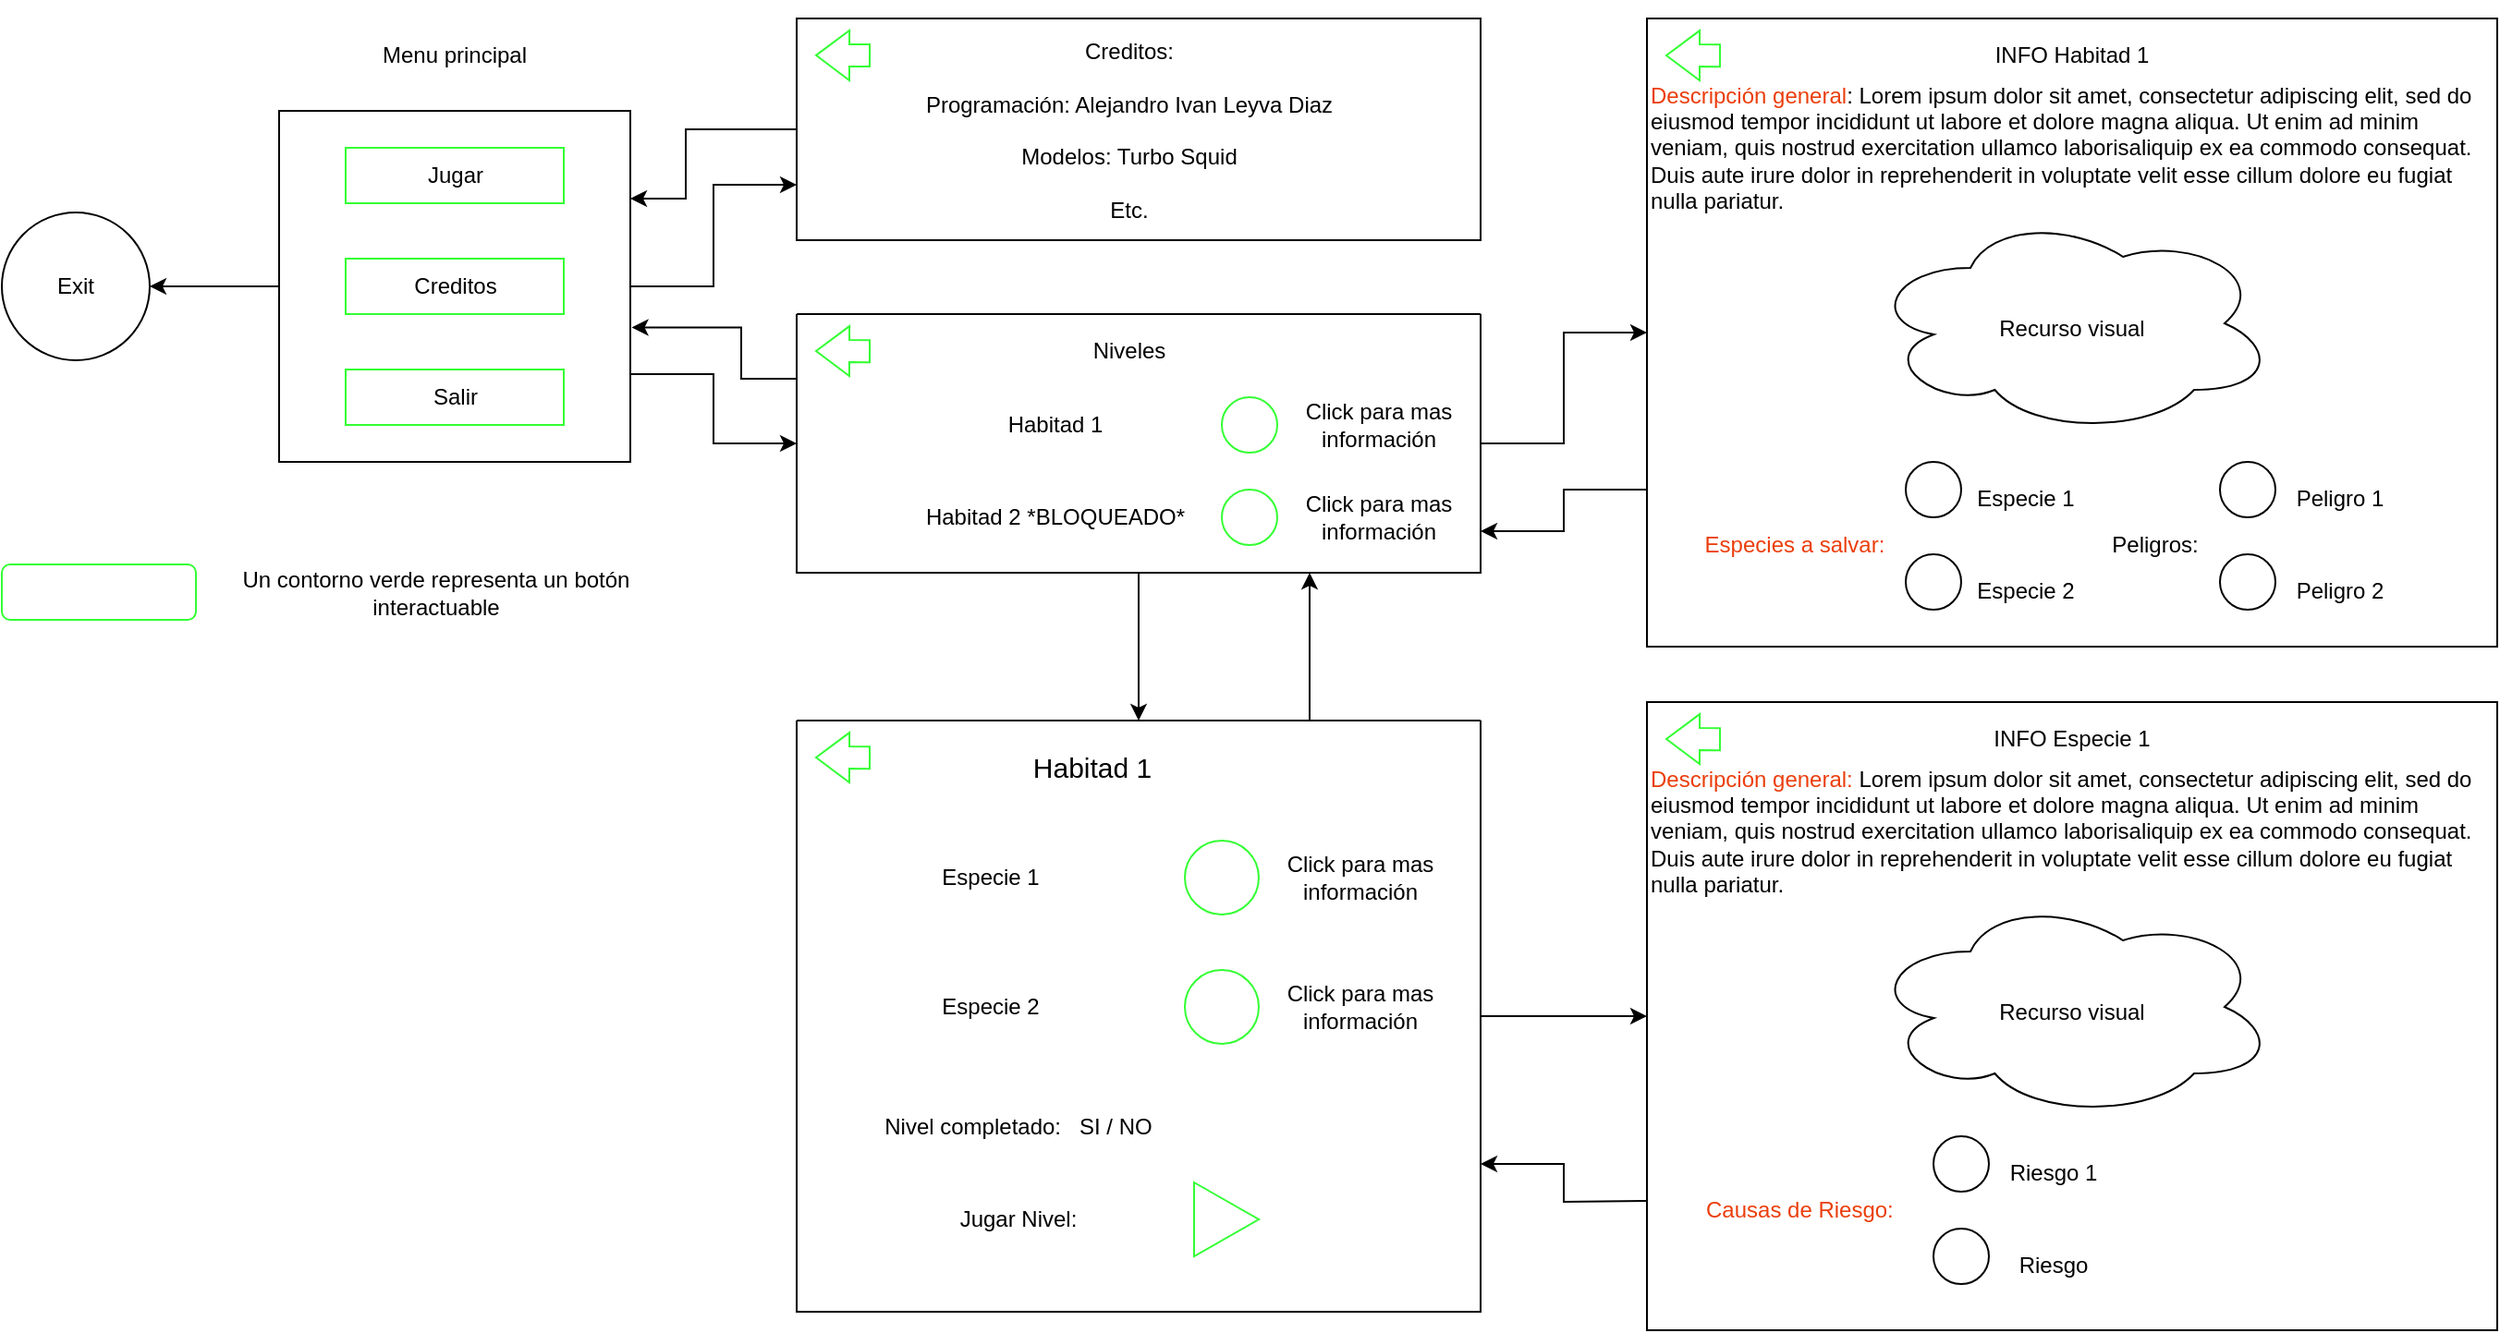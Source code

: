 <mxfile version="22.0.8" type="github">
  <diagram name="Page-1" id="2YBvvXClWsGukQMizWep">
    <mxGraphModel dx="2465" dy="871" grid="1" gridSize="10" guides="1" tooltips="1" connect="1" arrows="1" fold="1" page="1" pageScale="1" pageWidth="850" pageHeight="1100" math="0" shadow="0">
      <root>
        <mxCell id="0" />
        <mxCell id="1" parent="0" />
        <mxCell id="MVG4GWvltwTv5QBTx27n-12" style="edgeStyle=orthogonalEdgeStyle;rounded=0;orthogonalLoop=1;jettySize=auto;html=1;entryX=0;entryY=0.75;entryDx=0;entryDy=0;" edge="1" parent="1" source="MVG4GWvltwTv5QBTx27n-1" target="MVG4GWvltwTv5QBTx27n-6">
          <mxGeometry relative="1" as="geometry" />
        </mxCell>
        <mxCell id="MVG4GWvltwTv5QBTx27n-15" style="edgeStyle=orthogonalEdgeStyle;rounded=0;orthogonalLoop=1;jettySize=auto;html=1;exitX=1;exitY=0.75;exitDx=0;exitDy=0;entryX=0;entryY=0.5;entryDx=0;entryDy=0;" edge="1" parent="1" source="MVG4GWvltwTv5QBTx27n-1" target="MVG4GWvltwTv5QBTx27n-14">
          <mxGeometry relative="1" as="geometry" />
        </mxCell>
        <mxCell id="MVG4GWvltwTv5QBTx27n-29" style="edgeStyle=orthogonalEdgeStyle;rounded=0;orthogonalLoop=1;jettySize=auto;html=1;entryX=1;entryY=0.5;entryDx=0;entryDy=0;" edge="1" parent="1" source="MVG4GWvltwTv5QBTx27n-1" target="MVG4GWvltwTv5QBTx27n-28">
          <mxGeometry relative="1" as="geometry" />
        </mxCell>
        <mxCell id="MVG4GWvltwTv5QBTx27n-1" value="" style="whiteSpace=wrap;html=1;aspect=fixed;" vertex="1" parent="1">
          <mxGeometry x="40" y="90" width="190" height="190" as="geometry" />
        </mxCell>
        <mxCell id="MVG4GWvltwTv5QBTx27n-2" value="Menu principal" style="text;html=1;strokeColor=none;fillColor=none;align=center;verticalAlign=middle;whiteSpace=wrap;rounded=0;" vertex="1" parent="1">
          <mxGeometry x="40" y="30" width="190" height="60" as="geometry" />
        </mxCell>
        <mxCell id="MVG4GWvltwTv5QBTx27n-11" style="edgeStyle=orthogonalEdgeStyle;rounded=0;orthogonalLoop=1;jettySize=auto;html=1;entryX=1;entryY=0.25;entryDx=0;entryDy=0;" edge="1" parent="1" source="MVG4GWvltwTv5QBTx27n-6" target="MVG4GWvltwTv5QBTx27n-1">
          <mxGeometry relative="1" as="geometry">
            <Array as="points">
              <mxPoint x="260" y="100" />
              <mxPoint x="260" y="138" />
            </Array>
          </mxGeometry>
        </mxCell>
        <mxCell id="MVG4GWvltwTv5QBTx27n-6" value="" style="rounded=0;whiteSpace=wrap;html=1;" vertex="1" parent="1">
          <mxGeometry x="320" y="40" width="370" height="120" as="geometry" />
        </mxCell>
        <mxCell id="MVG4GWvltwTv5QBTx27n-7" value="&lt;div&gt;Programación: Alejandro Ivan Leyva Diaz&lt;/div&gt;&lt;div&gt;&lt;br&gt;&lt;/div&gt;&lt;div&gt;Modelos: Turbo Squid&lt;/div&gt;&lt;div&gt;&lt;br&gt;&lt;/div&gt;&lt;div&gt;Etc.&lt;br&gt;&lt;/div&gt;" style="text;html=1;strokeColor=none;fillColor=none;align=center;verticalAlign=middle;whiteSpace=wrap;rounded=0;" vertex="1" parent="1">
          <mxGeometry x="360" y="70" width="280" height="90" as="geometry" />
        </mxCell>
        <mxCell id="MVG4GWvltwTv5QBTx27n-8" value="&lt;div&gt;Creditos:&lt;/div&gt;&lt;div&gt;&lt;br&gt;&lt;/div&gt;" style="text;html=1;strokeColor=none;fillColor=none;align=center;verticalAlign=middle;whiteSpace=wrap;rounded=0;" vertex="1" parent="1">
          <mxGeometry x="360" y="60" width="280" height="10" as="geometry" />
        </mxCell>
        <mxCell id="MVG4GWvltwTv5QBTx27n-9" value="" style="shape=flexArrow;endArrow=classic;html=1;rounded=0;width=12;endSize=5.67;endWidth=14;strokeColor=#33FF33;" edge="1" parent="1">
          <mxGeometry width="50" height="50" relative="1" as="geometry">
            <mxPoint x="360" y="60" as="sourcePoint" />
            <mxPoint x="330" y="59.92" as="targetPoint" />
          </mxGeometry>
        </mxCell>
        <mxCell id="MVG4GWvltwTv5QBTx27n-50" style="edgeStyle=orthogonalEdgeStyle;rounded=0;orthogonalLoop=1;jettySize=auto;html=1;entryX=0.5;entryY=0;entryDx=0;entryDy=0;" edge="1" parent="1" source="MVG4GWvltwTv5QBTx27n-14" target="MVG4GWvltwTv5QBTx27n-32">
          <mxGeometry relative="1" as="geometry" />
        </mxCell>
        <mxCell id="MVG4GWvltwTv5QBTx27n-55" style="edgeStyle=orthogonalEdgeStyle;rounded=0;orthogonalLoop=1;jettySize=auto;html=1;entryX=0;entryY=0.5;entryDx=0;entryDy=0;" edge="1" parent="1" source="MVG4GWvltwTv5QBTx27n-14" target="MVG4GWvltwTv5QBTx27n-54">
          <mxGeometry relative="1" as="geometry" />
        </mxCell>
        <mxCell id="MVG4GWvltwTv5QBTx27n-14" value="" style="swimlane;startSize=0;" vertex="1" parent="1">
          <mxGeometry x="320" y="200" width="370" height="140" as="geometry" />
        </mxCell>
        <mxCell id="MVG4GWvltwTv5QBTx27n-16" value="Niveles" style="text;html=1;strokeColor=none;fillColor=none;align=center;verticalAlign=middle;whiteSpace=wrap;rounded=0;" vertex="1" parent="MVG4GWvltwTv5QBTx27n-14">
          <mxGeometry x="40" width="280" height="40" as="geometry" />
        </mxCell>
        <mxCell id="MVG4GWvltwTv5QBTx27n-18" value="" style="shape=flexArrow;endArrow=classic;html=1;rounded=0;width=12;endSize=5.67;endWidth=14;strokeColor=#33FF33;" edge="1" parent="MVG4GWvltwTv5QBTx27n-14">
          <mxGeometry width="50" height="50" relative="1" as="geometry">
            <mxPoint x="40" y="20.08" as="sourcePoint" />
            <mxPoint x="10" y="20" as="targetPoint" />
          </mxGeometry>
        </mxCell>
        <mxCell id="MVG4GWvltwTv5QBTx27n-20" value="" style="ellipse;whiteSpace=wrap;html=1;aspect=fixed;strokeColor=#33FF33;" vertex="1" parent="MVG4GWvltwTv5QBTx27n-14">
          <mxGeometry x="230" y="45" width="30" height="30" as="geometry" />
        </mxCell>
        <mxCell id="MVG4GWvltwTv5QBTx27n-22" value="" style="ellipse;whiteSpace=wrap;html=1;aspect=fixed;strokeColor=#33FF33;" vertex="1" parent="MVG4GWvltwTv5QBTx27n-14">
          <mxGeometry x="230" y="95" width="30" height="30" as="geometry" />
        </mxCell>
        <mxCell id="MVG4GWvltwTv5QBTx27n-24" value="Habitad 1" style="text;html=1;strokeColor=none;fillColor=none;align=center;verticalAlign=middle;whiteSpace=wrap;rounded=0;" vertex="1" parent="MVG4GWvltwTv5QBTx27n-14">
          <mxGeometry x="60" y="40" width="160" height="40" as="geometry" />
        </mxCell>
        <mxCell id="MVG4GWvltwTv5QBTx27n-25" value="Habitad 2 *BLOQUEADO*" style="text;html=1;strokeColor=none;fillColor=none;align=center;verticalAlign=middle;whiteSpace=wrap;rounded=0;" vertex="1" parent="MVG4GWvltwTv5QBTx27n-14">
          <mxGeometry x="60" y="90" width="160" height="40" as="geometry" />
        </mxCell>
        <mxCell id="MVG4GWvltwTv5QBTx27n-48" value="Click para mas información" style="text;html=1;strokeColor=none;fillColor=none;align=center;verticalAlign=middle;whiteSpace=wrap;rounded=0;" vertex="1" parent="MVG4GWvltwTv5QBTx27n-14">
          <mxGeometry x="260" y="45" width="110" height="30" as="geometry" />
        </mxCell>
        <mxCell id="MVG4GWvltwTv5QBTx27n-49" value="Click para mas información" style="text;html=1;strokeColor=none;fillColor=none;align=center;verticalAlign=middle;whiteSpace=wrap;rounded=0;" vertex="1" parent="MVG4GWvltwTv5QBTx27n-14">
          <mxGeometry x="260" y="95" width="110" height="30" as="geometry" />
        </mxCell>
        <mxCell id="MVG4GWvltwTv5QBTx27n-26" style="edgeStyle=orthogonalEdgeStyle;rounded=0;orthogonalLoop=1;jettySize=auto;html=1;exitX=0;exitY=0.25;exitDx=0;exitDy=0;entryX=1.004;entryY=0.617;entryDx=0;entryDy=0;entryPerimeter=0;" edge="1" parent="1" source="MVG4GWvltwTv5QBTx27n-14" target="MVG4GWvltwTv5QBTx27n-1">
          <mxGeometry relative="1" as="geometry">
            <Array as="points">
              <mxPoint x="290" y="235" />
              <mxPoint x="290" y="207" />
            </Array>
          </mxGeometry>
        </mxCell>
        <mxCell id="MVG4GWvltwTv5QBTx27n-28" value="" style="ellipse;whiteSpace=wrap;html=1;aspect=fixed;" vertex="1" parent="1">
          <mxGeometry x="-110" y="145" width="80" height="80" as="geometry" />
        </mxCell>
        <mxCell id="MVG4GWvltwTv5QBTx27n-30" value="Exit" style="text;html=1;strokeColor=none;fillColor=none;align=center;verticalAlign=middle;whiteSpace=wrap;rounded=0;" vertex="1" parent="1">
          <mxGeometry x="-100" y="170" width="60" height="30" as="geometry" />
        </mxCell>
        <mxCell id="MVG4GWvltwTv5QBTx27n-51" style="edgeStyle=orthogonalEdgeStyle;rounded=0;orthogonalLoop=1;jettySize=auto;html=1;exitX=0.75;exitY=0;exitDx=0;exitDy=0;entryX=0.75;entryY=1;entryDx=0;entryDy=0;" edge="1" parent="1" source="MVG4GWvltwTv5QBTx27n-32" target="MVG4GWvltwTv5QBTx27n-14">
          <mxGeometry relative="1" as="geometry" />
        </mxCell>
        <mxCell id="MVG4GWvltwTv5QBTx27n-92" style="edgeStyle=orthogonalEdgeStyle;rounded=0;orthogonalLoop=1;jettySize=auto;html=1;entryX=0;entryY=0.5;entryDx=0;entryDy=0;" edge="1" parent="1" source="MVG4GWvltwTv5QBTx27n-32" target="MVG4GWvltwTv5QBTx27n-76">
          <mxGeometry relative="1" as="geometry" />
        </mxCell>
        <mxCell id="MVG4GWvltwTv5QBTx27n-32" value="" style="swimlane;startSize=0;" vertex="1" parent="1">
          <mxGeometry x="320" y="420" width="370" height="320" as="geometry" />
        </mxCell>
        <mxCell id="MVG4GWvltwTv5QBTx27n-33" value="" style="shape=flexArrow;endArrow=classic;html=1;rounded=0;width=12;endSize=5.67;endWidth=14;strokeColor=#33FF33;" edge="1" parent="MVG4GWvltwTv5QBTx27n-32">
          <mxGeometry width="50" height="50" relative="1" as="geometry">
            <mxPoint x="40" y="20.08" as="sourcePoint" />
            <mxPoint x="10" y="20" as="targetPoint" />
          </mxGeometry>
        </mxCell>
        <mxCell id="MVG4GWvltwTv5QBTx27n-34" value="&lt;font style=&quot;font-size: 15px;&quot;&gt;Habitad 1&lt;/font&gt;" style="text;html=1;strokeColor=none;fillColor=none;align=center;verticalAlign=middle;whiteSpace=wrap;rounded=0;" vertex="1" parent="MVG4GWvltwTv5QBTx27n-32">
          <mxGeometry x="115" y="10" width="90" height="30" as="geometry" />
        </mxCell>
        <mxCell id="MVG4GWvltwTv5QBTx27n-39" value="Especie 1" style="text;html=1;strokeColor=none;fillColor=none;align=center;verticalAlign=middle;whiteSpace=wrap;rounded=0;" vertex="1" parent="MVG4GWvltwTv5QBTx27n-32">
          <mxGeometry y="60" width="210" height="50" as="geometry" />
        </mxCell>
        <mxCell id="MVG4GWvltwTv5QBTx27n-40" value="Especie 2" style="text;html=1;strokeColor=none;fillColor=none;align=center;verticalAlign=middle;whiteSpace=wrap;rounded=0;" vertex="1" parent="MVG4GWvltwTv5QBTx27n-32">
          <mxGeometry y="130" width="210" height="50" as="geometry" />
        </mxCell>
        <mxCell id="MVG4GWvltwTv5QBTx27n-42" value="" style="ellipse;whiteSpace=wrap;html=1;aspect=fixed;strokeColor=#33FF33;" vertex="1" parent="MVG4GWvltwTv5QBTx27n-32">
          <mxGeometry x="210" y="65" width="40" height="40" as="geometry" />
        </mxCell>
        <mxCell id="MVG4GWvltwTv5QBTx27n-43" value="" style="ellipse;whiteSpace=wrap;html=1;aspect=fixed;strokeColor=#33FF33;" vertex="1" parent="MVG4GWvltwTv5QBTx27n-32">
          <mxGeometry x="210" y="135" width="40" height="40" as="geometry" />
        </mxCell>
        <mxCell id="MVG4GWvltwTv5QBTx27n-45" value="Click para mas información" style="text;html=1;strokeColor=none;fillColor=none;align=center;verticalAlign=middle;whiteSpace=wrap;rounded=0;" vertex="1" parent="MVG4GWvltwTv5QBTx27n-32">
          <mxGeometry x="250" y="70" width="110" height="30" as="geometry" />
        </mxCell>
        <mxCell id="MVG4GWvltwTv5QBTx27n-46" value="Click para mas información" style="text;html=1;strokeColor=none;fillColor=none;align=center;verticalAlign=middle;whiteSpace=wrap;rounded=0;" vertex="1" parent="MVG4GWvltwTv5QBTx27n-32">
          <mxGeometry x="250" y="140" width="110" height="30" as="geometry" />
        </mxCell>
        <mxCell id="MVG4GWvltwTv5QBTx27n-47" value="Nivel completado:&amp;nbsp;&amp;nbsp; SI / NO" style="text;html=1;strokeColor=none;fillColor=none;align=center;verticalAlign=middle;whiteSpace=wrap;rounded=0;" vertex="1" parent="MVG4GWvltwTv5QBTx27n-32">
          <mxGeometry y="200" width="240" height="40" as="geometry" />
        </mxCell>
        <mxCell id="MVG4GWvltwTv5QBTx27n-52" value="" style="triangle;whiteSpace=wrap;html=1;strokeColor=#33FF33;" vertex="1" parent="MVG4GWvltwTv5QBTx27n-32">
          <mxGeometry x="215" y="250" width="35" height="40" as="geometry" />
        </mxCell>
        <mxCell id="MVG4GWvltwTv5QBTx27n-53" value="Jugar Nivel:" style="text;html=1;strokeColor=none;fillColor=none;align=center;verticalAlign=middle;whiteSpace=wrap;rounded=0;" vertex="1" parent="MVG4GWvltwTv5QBTx27n-32">
          <mxGeometry x="50" y="250" width="140" height="40" as="geometry" />
        </mxCell>
        <mxCell id="MVG4GWvltwTv5QBTx27n-93" style="edgeStyle=orthogonalEdgeStyle;rounded=0;orthogonalLoop=1;jettySize=auto;html=1;exitX=0;exitY=0.75;exitDx=0;exitDy=0;entryX=1;entryY=0.75;entryDx=0;entryDy=0;" edge="1" parent="1" source="MVG4GWvltwTv5QBTx27n-54" target="MVG4GWvltwTv5QBTx27n-49">
          <mxGeometry relative="1" as="geometry" />
        </mxCell>
        <mxCell id="MVG4GWvltwTv5QBTx27n-54" value="" style="rounded=0;whiteSpace=wrap;html=1;" vertex="1" parent="1">
          <mxGeometry x="780" y="40" width="460" height="340" as="geometry" />
        </mxCell>
        <mxCell id="MVG4GWvltwTv5QBTx27n-56" value="INFO Habitad 1" style="text;html=1;strokeColor=none;fillColor=none;align=center;verticalAlign=middle;whiteSpace=wrap;rounded=0;" vertex="1" parent="1">
          <mxGeometry x="950" y="45" width="120" height="30" as="geometry" />
        </mxCell>
        <mxCell id="MVG4GWvltwTv5QBTx27n-57" value="&lt;div align=&quot;left&quot;&gt;&lt;font color=&quot;#eb3e0c&quot;&gt;Descripción general&lt;/font&gt;: Lorem ipsum dolor sit amet, consectetur adipiscing elit, sed do eiusmod tempor incididunt ut labore et dolore magna aliqua. Ut enim ad minim veniam, quis nostrud exercitation ullamco laborisaliquip ex ea commodo consequat. Duis aute irure dolor in reprehenderit in voluptate velit esse cillum dolore eu fugiat nulla pariatur. &lt;/div&gt;" style="text;html=1;strokeColor=none;fillColor=none;align=left;verticalAlign=middle;whiteSpace=wrap;rounded=0;" vertex="1" parent="1">
          <mxGeometry x="780" y="75" width="460" height="70" as="geometry" />
        </mxCell>
        <mxCell id="MVG4GWvltwTv5QBTx27n-59" value="" style="ellipse;shape=cloud;whiteSpace=wrap;html=1;" vertex="1" parent="1">
          <mxGeometry x="900" y="145" width="220" height="120" as="geometry" />
        </mxCell>
        <mxCell id="MVG4GWvltwTv5QBTx27n-60" value="Recurso visual" style="text;html=1;strokeColor=none;fillColor=none;align=center;verticalAlign=middle;whiteSpace=wrap;rounded=0;" vertex="1" parent="1">
          <mxGeometry x="965" y="190" width="90" height="35" as="geometry" />
        </mxCell>
        <mxCell id="MVG4GWvltwTv5QBTx27n-62" value="&lt;font color=&quot;#eb3e0c&quot;&gt;Especies a salvar:&lt;/font&gt;" style="text;html=1;strokeColor=none;fillColor=none;align=center;verticalAlign=middle;whiteSpace=wrap;rounded=0;" vertex="1" parent="1">
          <mxGeometry x="780" y="310" width="160" height="30" as="geometry" />
        </mxCell>
        <mxCell id="MVG4GWvltwTv5QBTx27n-63" value="" style="ellipse;whiteSpace=wrap;html=1;aspect=fixed;" vertex="1" parent="1">
          <mxGeometry x="920" y="280" width="30" height="30" as="geometry" />
        </mxCell>
        <mxCell id="MVG4GWvltwTv5QBTx27n-64" value="" style="ellipse;whiteSpace=wrap;html=1;aspect=fixed;" vertex="1" parent="1">
          <mxGeometry x="920" y="330" width="30" height="30" as="geometry" />
        </mxCell>
        <mxCell id="MVG4GWvltwTv5QBTx27n-65" value="" style="ellipse;whiteSpace=wrap;html=1;aspect=fixed;" vertex="1" parent="1">
          <mxGeometry x="1090" y="330" width="30" height="30" as="geometry" />
        </mxCell>
        <mxCell id="MVG4GWvltwTv5QBTx27n-66" value="" style="ellipse;whiteSpace=wrap;html=1;aspect=fixed;" vertex="1" parent="1">
          <mxGeometry x="1090" y="280" width="30" height="30" as="geometry" />
        </mxCell>
        <mxCell id="MVG4GWvltwTv5QBTx27n-67" value="Peligros:" style="text;html=1;strokeColor=none;fillColor=none;align=center;verticalAlign=middle;whiteSpace=wrap;rounded=0;" vertex="1" parent="1">
          <mxGeometry x="1020" y="310" width="70" height="30" as="geometry" />
        </mxCell>
        <mxCell id="MVG4GWvltwTv5QBTx27n-68" value="Especie 1" style="text;html=1;strokeColor=none;fillColor=none;align=center;verticalAlign=middle;whiteSpace=wrap;rounded=0;" vertex="1" parent="1">
          <mxGeometry x="950" y="290" width="70" height="20" as="geometry" />
        </mxCell>
        <mxCell id="MVG4GWvltwTv5QBTx27n-69" value="Especie 2" style="text;html=1;strokeColor=none;fillColor=none;align=center;verticalAlign=middle;whiteSpace=wrap;rounded=0;" vertex="1" parent="1">
          <mxGeometry x="950" y="340" width="70" height="20" as="geometry" />
        </mxCell>
        <mxCell id="MVG4GWvltwTv5QBTx27n-73" value="Peligro 1" style="text;html=1;strokeColor=none;fillColor=none;align=center;verticalAlign=middle;whiteSpace=wrap;rounded=0;" vertex="1" parent="1">
          <mxGeometry x="1120" y="290" width="70" height="20" as="geometry" />
        </mxCell>
        <mxCell id="MVG4GWvltwTv5QBTx27n-74" value="Peligro 2" style="text;html=1;strokeColor=none;fillColor=none;align=center;verticalAlign=middle;whiteSpace=wrap;rounded=0;" vertex="1" parent="1">
          <mxGeometry x="1120" y="340" width="70" height="20" as="geometry" />
        </mxCell>
        <mxCell id="MVG4GWvltwTv5QBTx27n-75" value="" style="shape=flexArrow;endArrow=classic;html=1;rounded=0;width=12;endSize=5.67;endWidth=14;strokeColor=#33FF33;" edge="1" parent="1">
          <mxGeometry width="50" height="50" relative="1" as="geometry">
            <mxPoint x="820" y="60.08" as="sourcePoint" />
            <mxPoint x="790" y="60" as="targetPoint" />
          </mxGeometry>
        </mxCell>
        <mxCell id="MVG4GWvltwTv5QBTx27n-76" value="" style="rounded=0;whiteSpace=wrap;html=1;" vertex="1" parent="1">
          <mxGeometry x="780" y="410" width="460" height="340" as="geometry" />
        </mxCell>
        <mxCell id="MVG4GWvltwTv5QBTx27n-77" value="INFO Especie 1" style="text;html=1;strokeColor=none;fillColor=none;align=center;verticalAlign=middle;whiteSpace=wrap;rounded=0;" vertex="1" parent="1">
          <mxGeometry x="950" y="415" width="120" height="30" as="geometry" />
        </mxCell>
        <mxCell id="MVG4GWvltwTv5QBTx27n-78" value="&lt;div align=&quot;left&quot;&gt;&lt;font color=&quot;#eb3e0c&quot;&gt;Descripción general:&lt;/font&gt; Lorem ipsum dolor sit amet, consectetur adipiscing elit, sed do eiusmod tempor incididunt ut labore et dolore magna aliqua. Ut enim ad minim veniam, quis nostrud exercitation ullamco laborisaliquip ex ea commodo consequat. Duis aute irure dolor in reprehenderit in voluptate velit esse cillum dolore eu fugiat nulla pariatur. &lt;/div&gt;" style="text;html=1;strokeColor=none;fillColor=none;align=left;verticalAlign=middle;whiteSpace=wrap;rounded=0;" vertex="1" parent="1">
          <mxGeometry x="780" y="445" width="460" height="70" as="geometry" />
        </mxCell>
        <mxCell id="MVG4GWvltwTv5QBTx27n-79" value="" style="ellipse;shape=cloud;whiteSpace=wrap;html=1;" vertex="1" parent="1">
          <mxGeometry x="900" y="515" width="220" height="120" as="geometry" />
        </mxCell>
        <mxCell id="MVG4GWvltwTv5QBTx27n-80" value="Recurso visual" style="text;html=1;strokeColor=none;fillColor=none;align=center;verticalAlign=middle;whiteSpace=wrap;rounded=0;" vertex="1" parent="1">
          <mxGeometry x="965" y="560" width="90" height="35" as="geometry" />
        </mxCell>
        <mxCell id="MVG4GWvltwTv5QBTx27n-94" style="edgeStyle=orthogonalEdgeStyle;rounded=0;orthogonalLoop=1;jettySize=auto;html=1;exitX=0;exitY=0;exitDx=0;exitDy=0;entryX=1;entryY=0.75;entryDx=0;entryDy=0;" edge="1" parent="1" target="MVG4GWvltwTv5QBTx27n-32">
          <mxGeometry relative="1" as="geometry">
            <mxPoint x="780" y="680" as="sourcePoint" />
          </mxGeometry>
        </mxCell>
        <mxCell id="MVG4GWvltwTv5QBTx27n-91" value="" style="shape=flexArrow;endArrow=classic;html=1;rounded=0;width=12;endSize=5.67;endWidth=14;strokeColor=#33FF33;" edge="1" parent="1">
          <mxGeometry width="50" height="50" relative="1" as="geometry">
            <mxPoint x="820" y="430.08" as="sourcePoint" />
            <mxPoint x="790" y="430" as="targetPoint" />
          </mxGeometry>
        </mxCell>
        <mxCell id="MVG4GWvltwTv5QBTx27n-95" value="&lt;div align=&quot;left&quot;&gt;&lt;font color=&quot;#eb3e0c&quot;&gt;Causas de Riesgo:&lt;/font&gt;&lt;br&gt;&lt;/div&gt;" style="text;html=1;strokeColor=none;fillColor=none;align=left;verticalAlign=middle;whiteSpace=wrap;rounded=0;" vertex="1" parent="1">
          <mxGeometry x="810" y="650" width="110" height="70" as="geometry" />
        </mxCell>
        <mxCell id="MVG4GWvltwTv5QBTx27n-96" value="" style="ellipse;whiteSpace=wrap;html=1;aspect=fixed;" vertex="1" parent="1">
          <mxGeometry x="935" y="645" width="30" height="30" as="geometry" />
        </mxCell>
        <mxCell id="MVG4GWvltwTv5QBTx27n-97" value="" style="ellipse;whiteSpace=wrap;html=1;aspect=fixed;" vertex="1" parent="1">
          <mxGeometry x="935" y="695" width="30" height="30" as="geometry" />
        </mxCell>
        <mxCell id="MVG4GWvltwTv5QBTx27n-98" value="Riesgo " style="text;html=1;strokeColor=none;fillColor=none;align=center;verticalAlign=middle;whiteSpace=wrap;rounded=0;" vertex="1" parent="1">
          <mxGeometry x="965" y="705" width="70" height="20" as="geometry" />
        </mxCell>
        <mxCell id="MVG4GWvltwTv5QBTx27n-99" value="Riesgo 1" style="text;html=1;strokeColor=none;fillColor=none;align=center;verticalAlign=middle;whiteSpace=wrap;rounded=0;" vertex="1" parent="1">
          <mxGeometry x="965" y="655" width="70" height="20" as="geometry" />
        </mxCell>
        <mxCell id="MVG4GWvltwTv5QBTx27n-101" value="" style="rounded=0;whiteSpace=wrap;html=1;strokeColor=#33FF33;" vertex="1" parent="1">
          <mxGeometry x="76" y="110" width="118" height="30" as="geometry" />
        </mxCell>
        <mxCell id="MVG4GWvltwTv5QBTx27n-3" value="Jugar" style="text;html=1;strokeColor=none;fillColor=none;align=center;verticalAlign=middle;whiteSpace=wrap;rounded=0;" vertex="1" parent="1">
          <mxGeometry x="87.5" y="105" width="95" height="40" as="geometry" />
        </mxCell>
        <mxCell id="MVG4GWvltwTv5QBTx27n-102" value="" style="rounded=0;whiteSpace=wrap;html=1;strokeColor=#33FF33;" vertex="1" parent="1">
          <mxGeometry x="76" y="170" width="118" height="30" as="geometry" />
        </mxCell>
        <mxCell id="MVG4GWvltwTv5QBTx27n-4" value="Creditos" style="text;html=1;strokeColor=none;fillColor=none;align=center;verticalAlign=middle;whiteSpace=wrap;rounded=0;" vertex="1" parent="1">
          <mxGeometry x="87.5" y="165" width="95" height="40" as="geometry" />
        </mxCell>
        <mxCell id="MVG4GWvltwTv5QBTx27n-103" value="" style="rounded=0;whiteSpace=wrap;html=1;strokeColor=#33FF33;" vertex="1" parent="1">
          <mxGeometry x="76" y="230" width="118" height="30" as="geometry" />
        </mxCell>
        <mxCell id="MVG4GWvltwTv5QBTx27n-5" value="Salir" style="text;html=1;strokeColor=none;fillColor=none;align=center;verticalAlign=middle;whiteSpace=wrap;rounded=0;" vertex="1" parent="1">
          <mxGeometry x="87.5" y="225" width="95" height="40" as="geometry" />
        </mxCell>
        <mxCell id="MVG4GWvltwTv5QBTx27n-104" value="" style="rounded=1;whiteSpace=wrap;html=1;strokeColor=#33FF33;" vertex="1" parent="1">
          <mxGeometry x="-110" y="335.5" width="105" height="30" as="geometry" />
        </mxCell>
        <mxCell id="MVG4GWvltwTv5QBTx27n-105" value="Un contorno verde representa un botón interactuable" style="text;html=1;strokeColor=none;fillColor=none;align=center;verticalAlign=middle;whiteSpace=wrap;rounded=0;" vertex="1" parent="1">
          <mxGeometry x="4.25" y="321" width="241.5" height="59" as="geometry" />
        </mxCell>
      </root>
    </mxGraphModel>
  </diagram>
</mxfile>
